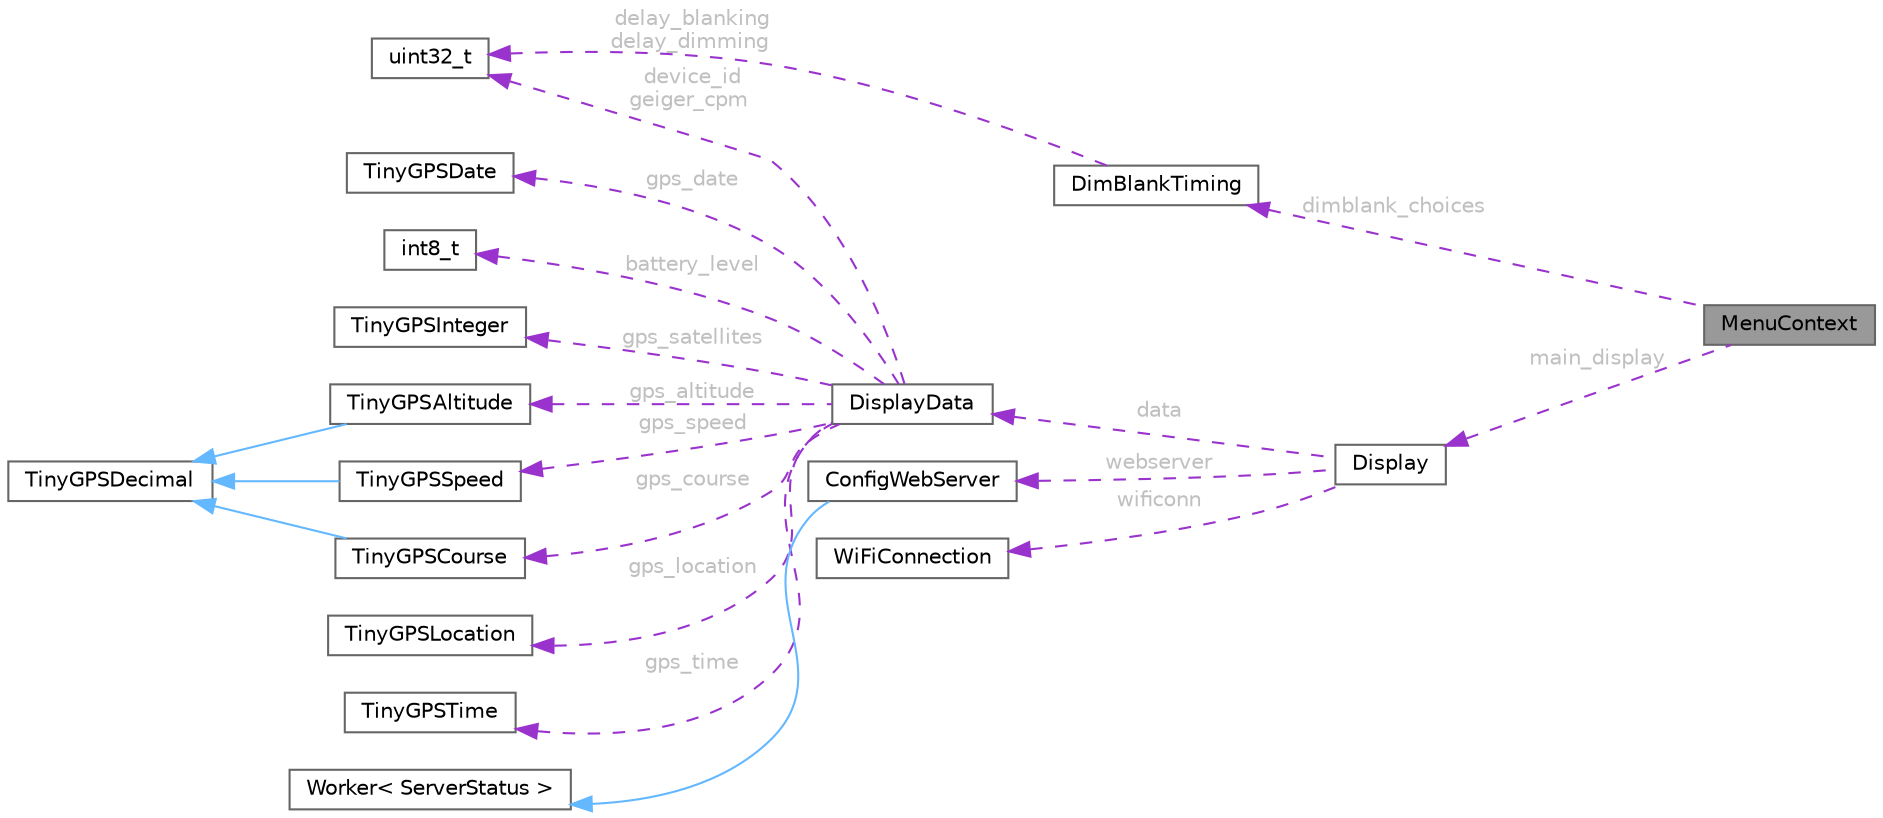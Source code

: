 digraph "MenuContext"
{
 // LATEX_PDF_SIZE
  bgcolor="transparent";
  edge [fontname=Helvetica,fontsize=10,labelfontname=Helvetica,labelfontsize=10];
  node [fontname=Helvetica,fontsize=10,shape=box,height=0.2,width=0.4];
  rankdir="LR";
  Node1 [id="Node000001",label="MenuContext",height=0.2,width=0.4,color="gray40", fillcolor="grey60", style="filled", fontcolor="black",tooltip=" "];
  Node2 -> Node1 [id="edge1_Node000001_Node000002",dir="back",color="darkorchid3",style="dashed",tooltip=" ",label=" dimblank_choices",fontcolor="grey" ];
  Node2 [id="Node000002",label="DimBlankTiming",height=0.2,width=0.4,color="gray40", fillcolor="white", style="filled",URL="$class_dim_blank_timing.html",tooltip=" "];
  Node3 -> Node2 [id="edge2_Node000002_Node000003",dir="back",color="darkorchid3",style="dashed",tooltip=" ",label=" delay_blanking\ndelay_dimming",fontcolor="grey" ];
  Node3 [id="Node000003",label="uint32_t",height=0.2,width=0.4,color="gray40", fillcolor="white", style="filled",tooltip=" "];
  Node4 -> Node1 [id="edge3_Node000001_Node000004",dir="back",color="darkorchid3",style="dashed",tooltip=" ",label=" main_display",fontcolor="grey" ];
  Node4 [id="Node000004",label="Display",height=0.2,width=0.4,color="gray40", fillcolor="white", style="filled",URL="$class_display.html",tooltip=" "];
  Node5 -> Node4 [id="edge4_Node000004_Node000005",dir="back",color="darkorchid3",style="dashed",tooltip=" ",label=" data",fontcolor="grey" ];
  Node5 [id="Node000005",label="DisplayData",height=0.2,width=0.4,color="gray40", fillcolor="white", style="filled",URL="$struct_display_data.html",tooltip=" "];
  Node3 -> Node5 [id="edge5_Node000005_Node000003",dir="back",color="darkorchid3",style="dashed",tooltip=" ",label=" device_id\ngeiger_cpm",fontcolor="grey" ];
  Node6 -> Node5 [id="edge6_Node000005_Node000006",dir="back",color="darkorchid3",style="dashed",tooltip=" ",label=" gps_satellites",fontcolor="grey" ];
  Node6 [id="Node000006",label="TinyGPSInteger",height=0.2,width=0.4,color="gray40", fillcolor="white", style="filled",URL="$struct_tiny_g_p_s_integer.html",tooltip=" "];
  Node7 -> Node5 [id="edge7_Node000005_Node000007",dir="back",color="darkorchid3",style="dashed",tooltip=" ",label=" gps_altitude",fontcolor="grey" ];
  Node7 [id="Node000007",label="TinyGPSAltitude",height=0.2,width=0.4,color="gray40", fillcolor="white", style="filled",URL="$struct_tiny_g_p_s_altitude.html",tooltip=" "];
  Node8 -> Node7 [id="edge8_Node000007_Node000008",dir="back",color="steelblue1",style="solid",tooltip=" "];
  Node8 [id="Node000008",label="TinyGPSDecimal",height=0.2,width=0.4,color="gray40", fillcolor="white", style="filled",URL="$struct_tiny_g_p_s_decimal.html",tooltip=" "];
  Node9 -> Node5 [id="edge9_Node000005_Node000009",dir="back",color="darkorchid3",style="dashed",tooltip=" ",label=" gps_speed",fontcolor="grey" ];
  Node9 [id="Node000009",label="TinyGPSSpeed",height=0.2,width=0.4,color="gray40", fillcolor="white", style="filled",URL="$struct_tiny_g_p_s_speed.html",tooltip=" "];
  Node8 -> Node9 [id="edge10_Node000009_Node000008",dir="back",color="steelblue1",style="solid",tooltip=" "];
  Node10 -> Node5 [id="edge11_Node000005_Node000010",dir="back",color="darkorchid3",style="dashed",tooltip=" ",label=" gps_course",fontcolor="grey" ];
  Node10 [id="Node000010",label="TinyGPSCourse",height=0.2,width=0.4,color="gray40", fillcolor="white", style="filled",URL="$struct_tiny_g_p_s_course.html",tooltip=" "];
  Node8 -> Node10 [id="edge12_Node000010_Node000008",dir="back",color="steelblue1",style="solid",tooltip=" "];
  Node11 -> Node5 [id="edge13_Node000005_Node000011",dir="back",color="darkorchid3",style="dashed",tooltip=" ",label=" gps_location",fontcolor="grey" ];
  Node11 [id="Node000011",label="TinyGPSLocation",height=0.2,width=0.4,color="gray40", fillcolor="white", style="filled",URL="$struct_tiny_g_p_s_location.html",tooltip=" "];
  Node12 -> Node5 [id="edge14_Node000005_Node000012",dir="back",color="darkorchid3",style="dashed",tooltip=" ",label=" gps_time",fontcolor="grey" ];
  Node12 [id="Node000012",label="TinyGPSTime",height=0.2,width=0.4,color="gray40", fillcolor="white", style="filled",URL="$struct_tiny_g_p_s_time.html",tooltip=" "];
  Node13 -> Node5 [id="edge15_Node000005_Node000013",dir="back",color="darkorchid3",style="dashed",tooltip=" ",label=" gps_date",fontcolor="grey" ];
  Node13 [id="Node000013",label="TinyGPSDate",height=0.2,width=0.4,color="gray40", fillcolor="white", style="filled",URL="$struct_tiny_g_p_s_date.html",tooltip=" "];
  Node14 -> Node5 [id="edge16_Node000005_Node000014",dir="back",color="darkorchid3",style="dashed",tooltip=" ",label=" battery_level",fontcolor="grey" ];
  Node14 [id="Node000014",label="int8_t",height=0.2,width=0.4,color="gray40", fillcolor="white", style="filled",tooltip=" "];
  Node15 -> Node4 [id="edge17_Node000004_Node000015",dir="back",color="darkorchid3",style="dashed",tooltip=" ",label=" wificonn",fontcolor="grey" ];
  Node15 [id="Node000015",label="WiFiConnection",height=0.2,width=0.4,color="gray40", fillcolor="white", style="filled",URL="$class_wi_fi_connection.html",tooltip=" "];
  Node16 -> Node4 [id="edge18_Node000004_Node000016",dir="back",color="darkorchid3",style="dashed",tooltip=" ",label=" webserver",fontcolor="grey" ];
  Node16 [id="Node000016",label="ConfigWebServer",height=0.2,width=0.4,color="gray40", fillcolor="white", style="filled",URL="$class_config_web_server.html",tooltip=" "];
  Node17 -> Node16 [id="edge19_Node000016_Node000017",dir="back",color="steelblue1",style="solid",tooltip=" "];
  Node17 [id="Node000017",label="Worker\< ServerStatus \>",height=0.2,width=0.4,color="gray40", fillcolor="white", style="filled",tooltip=" "];
}
